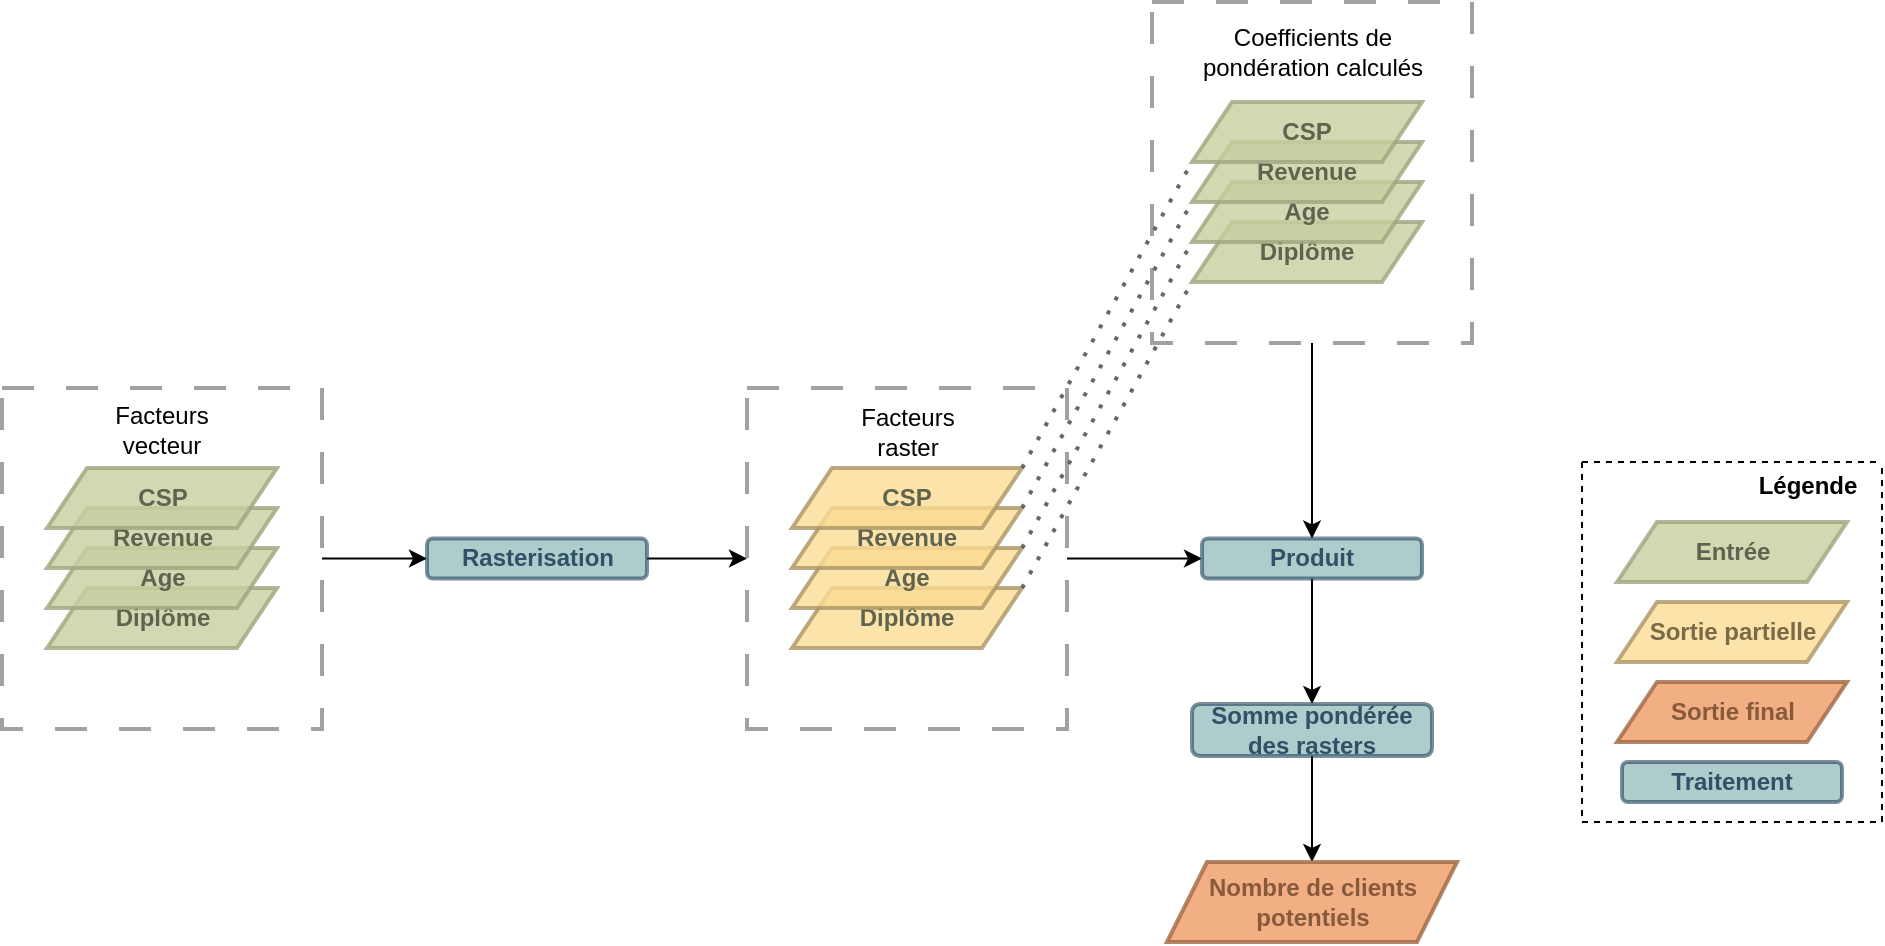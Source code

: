 <mxfile version="24.4.0" type="device" pages="2">
  <diagram id="-gbvRjfuyI5PVGIDZ1SA" name="Paysage">
    <mxGraphModel dx="1455" dy="764" grid="1" gridSize="10" guides="1" tooltips="1" connect="1" arrows="1" fold="1" page="1" pageScale="1" pageWidth="1169" pageHeight="827" math="0" shadow="0">
      <root>
        <mxCell id="0" />
        <mxCell id="1" parent="0" />
        <mxCell id="HfjBokpvjYk3eBW2MoY7-22" value="" style="rounded=0;whiteSpace=wrap;html=1;dashed=1;dashPattern=8 8;strokeColor=#A1A1A1;fillColor=none;gradientColor=none;strokeWidth=2;" vertex="1" parent="1">
          <mxGeometry x="595" y="50" width="160" height="170.5" as="geometry" />
        </mxCell>
        <mxCell id="HfjBokpvjYk3eBW2MoY7-2" value="" style="rounded=0;whiteSpace=wrap;html=1;dashed=1;dashPattern=8 8;strokeColor=#A1A1A1;fillColor=none;gradientColor=none;strokeWidth=2;" vertex="1" parent="1">
          <mxGeometry x="20" y="243" width="160" height="170.5" as="geometry" />
        </mxCell>
        <mxCell id="HfjBokpvjYk3eBW2MoY7-26" style="edgeStyle=orthogonalEdgeStyle;rounded=0;orthogonalLoop=1;jettySize=auto;html=1;entryX=0;entryY=0.5;entryDx=0;entryDy=0;" edge="1" parent="1" source="HfjBokpvjYk3eBW2MoY7-11" target="HfjBokpvjYk3eBW2MoY7-15">
          <mxGeometry relative="1" as="geometry" />
        </mxCell>
        <mxCell id="HfjBokpvjYk3eBW2MoY7-11" value="" style="rounded=0;whiteSpace=wrap;html=1;dashed=1;dashPattern=8 8;strokeColor=#A1A1A1;fillColor=none;gradientColor=none;strokeWidth=2;" vertex="1" parent="1">
          <mxGeometry x="392.5" y="243" width="160" height="170.5" as="geometry" />
        </mxCell>
        <mxCell id="qy1FdiIRXcMt11mclUH_-4" value="&lt;font color=&quot;#60634d&quot;&gt;Diplôme&lt;/font&gt;" style="shape=parallelogram;perimeter=parallelogramPerimeter;whiteSpace=wrap;html=1;fixedSize=1;fillColor=#C8CFA0;strokeColor=#A0A680;strokeWidth=2;fontStyle=1;fontColor=#99CCFF;align=center;verticalAlign=middle;fontFamily=Helvetica;fontSize=12;opacity=80;" parent="1" vertex="1">
          <mxGeometry x="42.5" y="343" width="115" height="30" as="geometry" />
        </mxCell>
        <mxCell id="qy1FdiIRXcMt11mclUH_-3" value="&lt;font color=&quot;#60634d&quot;&gt;Age&lt;/font&gt;" style="shape=parallelogram;perimeter=parallelogramPerimeter;whiteSpace=wrap;html=1;fixedSize=1;fillColor=#C8CFA0;strokeColor=#A0A680;strokeWidth=2;fontStyle=1;fontColor=#99CCFF;align=center;verticalAlign=middle;fontFamily=Helvetica;fontSize=12;opacity=80;" parent="1" vertex="1">
          <mxGeometry x="42.5" y="323" width="115" height="30" as="geometry" />
        </mxCell>
        <mxCell id="qy1FdiIRXcMt11mclUH_-2" value="&lt;font color=&quot;#60634d&quot;&gt;Revenue&lt;/font&gt;" style="shape=parallelogram;perimeter=parallelogramPerimeter;whiteSpace=wrap;html=1;fixedSize=1;fillColor=#C8CFA0;strokeColor=#A0A680;strokeWidth=2;fontStyle=1;fontColor=#99CCFF;align=center;verticalAlign=middle;fontFamily=Helvetica;fontSize=12;opacity=80;" parent="1" vertex="1">
          <mxGeometry x="42.5" y="303" width="115" height="30" as="geometry" />
        </mxCell>
        <mxCell id="FReqguICxLN7kOlpUNlB-2" value="" style="swimlane;startSize=0;dashed=1;strokeWidth=1;perimeterSpacing=1;" parent="1" vertex="1">
          <mxGeometry x="810" y="280" width="150" height="180" as="geometry">
            <mxRectangle x="860" y="340" width="50" height="40" as="alternateBounds" />
          </mxGeometry>
        </mxCell>
        <mxCell id="FReqguICxLN7kOlpUNlB-5" value="&lt;font size=&quot;1&quot; style=&quot;&quot;&gt;&lt;b style=&quot;font-size: 12px;&quot;&gt;Légende&lt;/b&gt;&lt;/font&gt;" style="text;html=1;strokeColor=none;fillColor=none;align=center;verticalAlign=middle;whiteSpace=wrap;rounded=0;fontSize=11;" parent="FReqguICxLN7kOlpUNlB-2" vertex="1">
          <mxGeometry x="83" y="2" width="60" height="20" as="geometry" />
        </mxCell>
        <mxCell id="n_8uHTCpacEEThIwP_uq-5" value="&lt;font color=&quot;#60634d&quot;&gt;Entrée&lt;/font&gt;" style="shape=parallelogram;perimeter=parallelogramPerimeter;whiteSpace=wrap;html=1;fixedSize=1;fillColor=#C8CFA0;strokeColor=#A0A680;strokeWidth=2;fontStyle=1;fontColor=#99CCFF;align=center;verticalAlign=middle;fontFamily=Helvetica;fontSize=12;opacity=80;" parent="FReqguICxLN7kOlpUNlB-2" vertex="1">
          <mxGeometry x="17.5" y="30" width="115" height="30" as="geometry" />
        </mxCell>
        <mxCell id="n_8uHTCpacEEThIwP_uq-6" value="&lt;font color=&quot;#6b5d3f&quot;&gt;Sortie partielle&lt;/font&gt;" style="shape=parallelogram;perimeter=parallelogramPerimeter;whiteSpace=wrap;html=1;fixedSize=1;fillColor=#FCDC94;strokeColor=#AB9565;strokeWidth=2;fontStyle=1;fontColor=#AB9565;opacity=80;textOpacity=90;" parent="FReqguICxLN7kOlpUNlB-2" vertex="1">
          <mxGeometry x="17.5" y="70" width="115" height="30" as="geometry" />
        </mxCell>
        <mxCell id="n_8uHTCpacEEThIwP_uq-7" value="&lt;font color=&quot;#7d5135&quot;&gt;Sortie final&lt;/font&gt;" style="shape=parallelogram;perimeter=parallelogramPerimeter;whiteSpace=wrap;html=1;fixedSize=1;fillColor=#EF9C66;strokeColor=#A16845;strokeWidth=2;fontStyle=1;fontColor=#B5764D;opacity=80;textOpacity=90;" parent="FReqguICxLN7kOlpUNlB-2" vertex="1">
          <mxGeometry x="17.5" y="110" width="115" height="30" as="geometry" />
        </mxCell>
        <mxCell id="n_8uHTCpacEEThIwP_uq-8" value="&lt;font color=&quot;#23445d&quot;&gt;Traitement&lt;/font&gt;" style="rounded=1;whiteSpace=wrap;html=1;fillColor=#78ABA8;strokeColor=#23445d;strokeWidth=2;fontStyle=1;fontColor=default;align=center;verticalAlign=middle;fontFamily=Helvetica;fontSize=12;opacity=60;textOpacity=90;" parent="FReqguICxLN7kOlpUNlB-2" vertex="1">
          <mxGeometry x="20" y="150" width="110" height="20" as="geometry" />
        </mxCell>
        <mxCell id="qy1FdiIRXcMt11mclUH_-1" value="&lt;font color=&quot;#60634d&quot;&gt;CSP&lt;/font&gt;" style="shape=parallelogram;perimeter=parallelogramPerimeter;whiteSpace=wrap;html=1;fixedSize=1;fillColor=#C8CFA0;strokeColor=#A0A680;strokeWidth=2;fontStyle=1;fontColor=#99CCFF;align=center;verticalAlign=middle;fontFamily=Helvetica;fontSize=12;opacity=80;" parent="1" vertex="1">
          <mxGeometry x="42.5" y="283" width="115" height="30" as="geometry" />
        </mxCell>
        <mxCell id="HfjBokpvjYk3eBW2MoY7-4" style="edgeStyle=orthogonalEdgeStyle;rounded=0;orthogonalLoop=1;jettySize=auto;html=1;entryX=0;entryY=0.5;entryDx=0;entryDy=0;" edge="1" parent="1" source="HfjBokpvjYk3eBW2MoY7-2" target="HfjBokpvjYk3eBW2MoY7-6">
          <mxGeometry relative="1" as="geometry">
            <mxPoint x="292.5" y="328.25" as="targetPoint" />
          </mxGeometry>
        </mxCell>
        <mxCell id="HfjBokpvjYk3eBW2MoY7-3" value="Facteurs vecteur" style="text;html=1;align=center;verticalAlign=middle;whiteSpace=wrap;rounded=0;" vertex="1" parent="1">
          <mxGeometry x="70" y="250" width="60" height="27" as="geometry" />
        </mxCell>
        <mxCell id="HfjBokpvjYk3eBW2MoY7-13" style="edgeStyle=orthogonalEdgeStyle;rounded=0;orthogonalLoop=1;jettySize=auto;html=1;entryX=0;entryY=0.5;entryDx=0;entryDy=0;" edge="1" parent="1" source="HfjBokpvjYk3eBW2MoY7-6" target="HfjBokpvjYk3eBW2MoY7-11">
          <mxGeometry relative="1" as="geometry" />
        </mxCell>
        <mxCell id="HfjBokpvjYk3eBW2MoY7-6" value="&lt;font color=&quot;#23445d&quot;&gt;Rasterisation&lt;/font&gt;" style="rounded=1;whiteSpace=wrap;html=1;fillColor=#78ABA8;strokeColor=#23445d;strokeWidth=2;fontStyle=1;fontColor=default;align=center;verticalAlign=middle;fontFamily=Helvetica;fontSize=12;opacity=60;textOpacity=90;" vertex="1" parent="1">
          <mxGeometry x="232.5" y="318.25" width="110" height="20" as="geometry" />
        </mxCell>
        <mxCell id="HfjBokpvjYk3eBW2MoY7-7" value="&lt;font color=&quot;#60634d&quot;&gt;Diplôme&lt;/font&gt;" style="shape=parallelogram;perimeter=parallelogramPerimeter;whiteSpace=wrap;html=1;fixedSize=1;fillColor=#FCDC94;strokeColor=#AB9565;strokeWidth=2;fontStyle=1;fontColor=#99CCFF;align=center;verticalAlign=middle;fontFamily=Helvetica;fontSize=12;opacity=80;" vertex="1" parent="1">
          <mxGeometry x="415" y="343" width="115" height="30" as="geometry" />
        </mxCell>
        <mxCell id="HfjBokpvjYk3eBW2MoY7-8" value="&lt;font color=&quot;#60634d&quot;&gt;Age&lt;/font&gt;" style="shape=parallelogram;perimeter=parallelogramPerimeter;whiteSpace=wrap;html=1;fixedSize=1;fillColor=#FCDC94;strokeColor=#AB9565;strokeWidth=2;fontStyle=1;fontColor=#99CCFF;align=center;verticalAlign=middle;fontFamily=Helvetica;fontSize=12;opacity=80;" vertex="1" parent="1">
          <mxGeometry x="415" y="323" width="115" height="30" as="geometry" />
        </mxCell>
        <mxCell id="HfjBokpvjYk3eBW2MoY7-9" value="&lt;font color=&quot;#60634d&quot;&gt;Revenue&lt;/font&gt;" style="shape=parallelogram;perimeter=parallelogramPerimeter;whiteSpace=wrap;html=1;fixedSize=1;fillColor=#FCDC94;strokeColor=#AB9565;strokeWidth=2;fontStyle=1;fontColor=#99CCFF;align=center;verticalAlign=middle;fontFamily=Helvetica;fontSize=12;opacity=80;" vertex="1" parent="1">
          <mxGeometry x="415" y="303" width="115" height="30" as="geometry" />
        </mxCell>
        <mxCell id="HfjBokpvjYk3eBW2MoY7-10" value="&lt;font color=&quot;#60634d&quot;&gt;CSP&lt;/font&gt;" style="shape=parallelogram;perimeter=parallelogramPerimeter;whiteSpace=wrap;html=1;fixedSize=1;fillColor=#FCDC94;strokeColor=#AB9565;strokeWidth=2;fontStyle=1;fontColor=#99CCFF;align=center;verticalAlign=middle;fontFamily=Helvetica;fontSize=12;opacity=80;" vertex="1" parent="1">
          <mxGeometry x="415" y="283" width="115" height="30" as="geometry" />
        </mxCell>
        <mxCell id="HfjBokpvjYk3eBW2MoY7-12" value="Facteurs raster" style="text;html=1;align=center;verticalAlign=middle;whiteSpace=wrap;rounded=0;" vertex="1" parent="1">
          <mxGeometry x="442.5" y="250" width="60" height="30" as="geometry" />
        </mxCell>
        <mxCell id="HfjBokpvjYk3eBW2MoY7-37" style="edgeStyle=orthogonalEdgeStyle;rounded=0;orthogonalLoop=1;jettySize=auto;html=1;entryX=0.5;entryY=0;entryDx=0;entryDy=0;" edge="1" parent="1" source="HfjBokpvjYk3eBW2MoY7-15" target="HfjBokpvjYk3eBW2MoY7-28">
          <mxGeometry relative="1" as="geometry" />
        </mxCell>
        <mxCell id="HfjBokpvjYk3eBW2MoY7-15" value="&lt;font color=&quot;#23445d&quot;&gt;Produit&lt;/font&gt;" style="rounded=1;whiteSpace=wrap;html=1;fillColor=#78ABA8;strokeColor=#23445d;strokeWidth=2;fontStyle=1;fontColor=default;align=center;verticalAlign=middle;fontFamily=Helvetica;fontSize=12;opacity=60;textOpacity=90;" vertex="1" parent="1">
          <mxGeometry x="620" y="318.25" width="110" height="20" as="geometry" />
        </mxCell>
        <mxCell id="HfjBokpvjYk3eBW2MoY7-17" value="&lt;font color=&quot;#60634d&quot;&gt;Diplôme&lt;/font&gt;" style="shape=parallelogram;perimeter=parallelogramPerimeter;whiteSpace=wrap;html=1;fixedSize=1;fillColor=#C8CFA0;strokeColor=#A0A680;strokeWidth=2;fontStyle=1;fontColor=#99CCFF;align=center;verticalAlign=middle;fontFamily=Helvetica;fontSize=12;opacity=80;" vertex="1" parent="1">
          <mxGeometry x="615" y="160" width="115" height="30" as="geometry" />
        </mxCell>
        <mxCell id="HfjBokpvjYk3eBW2MoY7-18" value="&lt;font color=&quot;#60634d&quot;&gt;Age&lt;/font&gt;" style="shape=parallelogram;perimeter=parallelogramPerimeter;whiteSpace=wrap;html=1;fixedSize=1;fillColor=#C8CFA0;strokeColor=#A0A680;strokeWidth=2;fontStyle=1;fontColor=#99CCFF;align=center;verticalAlign=middle;fontFamily=Helvetica;fontSize=12;opacity=80;" vertex="1" parent="1">
          <mxGeometry x="615" y="140" width="115" height="30" as="geometry" />
        </mxCell>
        <mxCell id="HfjBokpvjYk3eBW2MoY7-19" value="&lt;font color=&quot;#60634d&quot;&gt;Revenue&lt;/font&gt;" style="shape=parallelogram;perimeter=parallelogramPerimeter;whiteSpace=wrap;html=1;fixedSize=1;fillColor=#C8CFA0;strokeColor=#A0A680;strokeWidth=2;fontStyle=1;fontColor=#99CCFF;align=center;verticalAlign=middle;fontFamily=Helvetica;fontSize=12;opacity=80;" vertex="1" parent="1">
          <mxGeometry x="615" y="120" width="115" height="30" as="geometry" />
        </mxCell>
        <mxCell id="HfjBokpvjYk3eBW2MoY7-20" value="&lt;font color=&quot;#60634d&quot;&gt;CSP&lt;/font&gt;" style="shape=parallelogram;perimeter=parallelogramPerimeter;whiteSpace=wrap;html=1;fixedSize=1;fillColor=#C8CFA0;strokeColor=#A0A680;strokeWidth=2;fontStyle=1;fontColor=#99CCFF;align=center;verticalAlign=middle;fontFamily=Helvetica;fontSize=12;opacity=80;" vertex="1" parent="1">
          <mxGeometry x="615" y="100" width="115" height="30" as="geometry" />
        </mxCell>
        <mxCell id="HfjBokpvjYk3eBW2MoY7-23" style="edgeStyle=orthogonalEdgeStyle;rounded=0;orthogonalLoop=1;jettySize=auto;html=1;entryX=0.5;entryY=0;entryDx=0;entryDy=0;" edge="1" parent="1" source="HfjBokpvjYk3eBW2MoY7-22" target="HfjBokpvjYk3eBW2MoY7-15">
          <mxGeometry relative="1" as="geometry" />
        </mxCell>
        <mxCell id="HfjBokpvjYk3eBW2MoY7-27" value="Coefficients de pondération calculés" style="text;html=1;align=center;verticalAlign=middle;whiteSpace=wrap;rounded=0;" vertex="1" parent="1">
          <mxGeometry x="612.5" y="60.25" width="125" height="29.75" as="geometry" />
        </mxCell>
        <mxCell id="HfjBokpvjYk3eBW2MoY7-39" style="edgeStyle=orthogonalEdgeStyle;rounded=0;orthogonalLoop=1;jettySize=auto;html=1;entryX=0.5;entryY=0;entryDx=0;entryDy=0;" edge="1" parent="1" source="HfjBokpvjYk3eBW2MoY7-28" target="HfjBokpvjYk3eBW2MoY7-34">
          <mxGeometry relative="1" as="geometry" />
        </mxCell>
        <mxCell id="HfjBokpvjYk3eBW2MoY7-28" value="&lt;font color=&quot;#23445d&quot;&gt;Somme pondérée des rasters&lt;/font&gt;" style="rounded=1;whiteSpace=wrap;html=1;fillColor=#78ABA8;strokeColor=#23445d;strokeWidth=2;fontStyle=1;fontColor=default;align=center;verticalAlign=middle;fontFamily=Helvetica;fontSize=12;opacity=60;textOpacity=90;" vertex="1" parent="1">
          <mxGeometry x="615" y="401" width="120" height="26" as="geometry" />
        </mxCell>
        <mxCell id="HfjBokpvjYk3eBW2MoY7-30" value="" style="endArrow=none;dashed=1;html=1;dashPattern=1 3;strokeWidth=2;rounded=0;entryX=0;entryY=1;entryDx=0;entryDy=0;exitX=1;exitY=0;exitDx=0;exitDy=0;fillColor=#f5f5f5;strokeColor=#666666;" edge="1" parent="1" source="HfjBokpvjYk3eBW2MoY7-10" target="HfjBokpvjYk3eBW2MoY7-20">
          <mxGeometry width="50" height="50" relative="1" as="geometry">
            <mxPoint x="500" y="283" as="sourcePoint" />
            <mxPoint x="550" y="233" as="targetPoint" />
          </mxGeometry>
        </mxCell>
        <mxCell id="HfjBokpvjYk3eBW2MoY7-31" value="" style="endArrow=none;dashed=1;html=1;dashPattern=1 3;strokeWidth=2;rounded=0;exitX=1;exitY=0;exitDx=0;exitDy=0;entryX=0;entryY=1;entryDx=0;entryDy=0;fillColor=#f5f5f5;strokeColor=#666666;" edge="1" parent="1" source="HfjBokpvjYk3eBW2MoY7-9" target="HfjBokpvjYk3eBW2MoY7-19">
          <mxGeometry width="50" height="50" relative="1" as="geometry">
            <mxPoint x="560" y="280" as="sourcePoint" />
            <mxPoint x="610" y="230" as="targetPoint" />
          </mxGeometry>
        </mxCell>
        <mxCell id="HfjBokpvjYk3eBW2MoY7-32" value="" style="endArrow=none;dashed=1;html=1;dashPattern=1 3;strokeWidth=2;rounded=0;exitX=1;exitY=0;exitDx=0;exitDy=0;entryX=0;entryY=1;entryDx=0;entryDy=0;fillColor=#f5f5f5;strokeColor=#666666;" edge="1" parent="1" source="HfjBokpvjYk3eBW2MoY7-8" target="HfjBokpvjYk3eBW2MoY7-18">
          <mxGeometry width="50" height="50" relative="1" as="geometry">
            <mxPoint x="560" y="280" as="sourcePoint" />
            <mxPoint x="610" y="230" as="targetPoint" />
          </mxGeometry>
        </mxCell>
        <mxCell id="HfjBokpvjYk3eBW2MoY7-33" value="" style="endArrow=none;dashed=1;html=1;dashPattern=1 3;strokeWidth=2;rounded=0;exitX=1;exitY=0;exitDx=0;exitDy=0;entryX=0;entryY=1;entryDx=0;entryDy=0;fillColor=#f5f5f5;strokeColor=#666666;" edge="1" parent="1" source="HfjBokpvjYk3eBW2MoY7-7" target="HfjBokpvjYk3eBW2MoY7-17">
          <mxGeometry width="50" height="50" relative="1" as="geometry">
            <mxPoint x="560" y="280" as="sourcePoint" />
            <mxPoint x="610" y="230" as="targetPoint" />
          </mxGeometry>
        </mxCell>
        <mxCell id="HfjBokpvjYk3eBW2MoY7-34" value="&lt;font color=&quot;#7d5135&quot;&gt;Nombre de clients potentiels&lt;/font&gt;" style="shape=parallelogram;perimeter=parallelogramPerimeter;whiteSpace=wrap;html=1;fixedSize=1;fillColor=#EF9C66;strokeColor=#A16845;strokeWidth=2;fontStyle=1;fontColor=#B5764D;opacity=80;textOpacity=90;" vertex="1" parent="1">
          <mxGeometry x="602.5" y="480" width="145" height="40" as="geometry" />
        </mxCell>
      </root>
    </mxGraphModel>
  </diagram>
  <diagram name="Portrait" id="Uk1ItWZ94pd6g9aPu8x0">
    <mxGraphModel grid="1" page="1" gridSize="10" guides="1" tooltips="1" connect="1" arrows="1" fold="1" pageScale="1" pageWidth="1169" pageHeight="827" background="none" math="0" shadow="0">
      <root>
        <mxCell id="0" />
        <mxCell id="1" parent="0" />
        <mxCell id="p4yHd_IoO0GRbVISugNZ-3" value="" style="shape=parallelogram;perimeter=parallelogramPerimeter;whiteSpace=wrap;html=1;fixedSize=1;fillColor=#CCE5FF;strokeColor=#66B2FF;strokeWidth=2;fontStyle=1;fontColor=#99CCFF;" vertex="1" parent="1">
          <mxGeometry x="40" y="46" width="120" height="45" as="geometry" />
        </mxCell>
        <mxCell id="p4yHd_IoO0GRbVISugNZ-87" value="" style="swimlane;startSize=0;dashed=1;strokeWidth=1;perimeterSpacing=1;" vertex="1" parent="1">
          <mxGeometry x="30" y="510" width="160" height="210" as="geometry">
            <mxRectangle x="15" y="550" width="50" height="40" as="alternateBounds" />
          </mxGeometry>
        </mxCell>
        <mxCell id="p4yHd_IoO0GRbVISugNZ-76" value="Sortie partie" style="shape=parallelogram;perimeter=parallelogramPerimeter;whiteSpace=wrap;html=1;fixedSize=1;fillColor=#CCFFCC;strokeColor=#009900;strokeWidth=2;fontStyle=1;fontColor=#006600;" vertex="1" parent="p4yHd_IoO0GRbVISugNZ-87">
          <mxGeometry x="30" y="90" width="110" height="30" as="geometry" />
        </mxCell>
        <mxCell id="p4yHd_IoO0GRbVISugNZ-60" value="&lt;font color=&quot;#004491&quot;&gt;Entrée&lt;/font&gt;" style="shape=parallelogram;perimeter=parallelogramPerimeter;whiteSpace=wrap;html=1;fixedSize=1;fillColor=#CCE5FF;strokeColor=#66B2FF;strokeWidth=2;fontStyle=1;fontColor=#99CCFF;" vertex="1" parent="p4yHd_IoO0GRbVISugNZ-87">
          <mxGeometry x="30" y="50" width="110" height="30" as="geometry" />
        </mxCell>
        <mxCell id="p4yHd_IoO0GRbVISugNZ-88" value="&lt;font style=&quot;font-size: 15px;&quot;&gt;&lt;b&gt;Légende&lt;/b&gt;&lt;/font&gt;" style="text;html=1;strokeColor=none;fillColor=none;align=center;verticalAlign=middle;whiteSpace=wrap;rounded=0;" vertex="1" parent="p4yHd_IoO0GRbVISugNZ-87">
          <mxGeometry y="10" width="75" height="30" as="geometry" />
        </mxCell>
        <mxCell id="p4yHd_IoO0GRbVISugNZ-75" value="Traitement" style="rounded=1;whiteSpace=wrap;html=1;fillColor=#FFCCCC;strokeColor=#FF9999;strokeWidth=2;fontStyle=1;fontColor=#660000;" vertex="1" parent="p4yHd_IoO0GRbVISugNZ-87">
          <mxGeometry x="30" y="170" width="100" height="20" as="geometry" />
        </mxCell>
        <mxCell id="64QyZlruJRFiGi9GUUAa-48" value="&lt;font color=&quot;#7f6315&quot;&gt;Sortie final&lt;br&gt;&lt;/font&gt;" style="shape=parallelogram;perimeter=parallelogramPerimeter;whiteSpace=wrap;html=1;fixedSize=1;fillColor=#fff2cc;strokeColor=#cb9b2a;strokeWidth=2;fontStyle=1;" vertex="1" parent="p4yHd_IoO0GRbVISugNZ-87">
          <mxGeometry x="25" y="130" width="110" height="30" as="geometry" />
        </mxCell>
        <mxCell id="yboB7hye_Gtw3f_Axh3L-13" style="edgeStyle=orthogonalEdgeStyle;rounded=0;orthogonalLoop=1;jettySize=auto;html=1;" edge="1" parent="1" source="64QyZlruJRFiGi9GUUAa-101" target="aZ8XBkIxwnrdvl8guLjz-16">
          <mxGeometry relative="1" as="geometry" />
        </mxCell>
        <mxCell id="64QyZlruJRFiGi9GUUAa-101" value="mask&lt;div&gt;(quality bits)&lt;/div&gt;" style="rounded=1;whiteSpace=wrap;html=1;fillColor=#FFCCCC;strokeColor=#FF9999;strokeWidth=2;fontStyle=1;fontColor=#660000;" vertex="1" parent="1">
          <mxGeometry x="129.5" y="150" width="110" height="45" as="geometry" />
        </mxCell>
        <mxCell id="aZ8XBkIxwnrdvl8guLjz-1" value="" style="shape=parallelogram;perimeter=parallelogramPerimeter;whiteSpace=wrap;html=1;fixedSize=1;fillColor=#CCE5FF;strokeColor=#66B2FF;strokeWidth=2;fontStyle=1;fontColor=#99CCFF;" vertex="1" parent="1">
          <mxGeometry x="43" y="51" width="120" height="45" as="geometry" />
        </mxCell>
        <mxCell id="aZ8XBkIxwnrdvl8guLjz-5" value="" style="shape=parallelogram;perimeter=parallelogramPerimeter;whiteSpace=wrap;html=1;fixedSize=1;fillColor=#CCFFCC;strokeColor=#009900;strokeWidth=2;fontStyle=1;fontColor=#006600;" vertex="1" parent="1">
          <mxGeometry x="104.5" y="367" width="142" height="45" as="geometry" />
        </mxCell>
        <mxCell id="yboB7hye_Gtw3f_Axh3L-9" style="edgeStyle=orthogonalEdgeStyle;rounded=0;orthogonalLoop=1;jettySize=auto;html=1;" edge="1" parent="1" source="aZ8XBkIxwnrdvl8guLjz-6" target="64QyZlruJRFiGi9GUUAa-101">
          <mxGeometry relative="1" as="geometry">
            <Array as="points">
              <mxPoint x="106" y="120" />
              <mxPoint x="185" y="120" />
            </Array>
          </mxGeometry>
        </mxCell>
        <mxCell id="aZ8XBkIxwnrdvl8guLjz-6" value="&lt;font color=&quot;#004491&quot;&gt;MODIS VI - EVI&lt;/font&gt;&lt;div&gt;&lt;font color=&quot;#004491&quot;&gt;(time series)&lt;/font&gt;&lt;/div&gt;" style="shape=parallelogram;perimeter=parallelogramPerimeter;whiteSpace=wrap;html=1;fixedSize=1;fillColor=#CCE5FF;strokeColor=#66B2FF;strokeWidth=2;fontStyle=1;fontColor=#99CCFF;" vertex="1" parent="1">
          <mxGeometry x="46" y="56" width="120" height="45" as="geometry" />
        </mxCell>
        <mxCell id="aZ8XBkIxwnrdvl8guLjz-10" value="" style="shape=parallelogram;perimeter=parallelogramPerimeter;whiteSpace=wrap;html=1;fixedSize=1;fillColor=#CCE5FF;strokeColor=#66B2FF;strokeWidth=2;fontStyle=1;fontColor=#99CCFF;" vertex="1" parent="1">
          <mxGeometry x="217.5" y="46" width="120" height="45" as="geometry" />
        </mxCell>
        <mxCell id="aZ8XBkIxwnrdvl8guLjz-11" value="" style="shape=parallelogram;perimeter=parallelogramPerimeter;whiteSpace=wrap;html=1;fixedSize=1;fillColor=#CCE5FF;strokeColor=#66B2FF;strokeWidth=2;fontStyle=1;fontColor=#99CCFF;" vertex="1" parent="1">
          <mxGeometry x="220.5" y="51" width="120" height="45" as="geometry" />
        </mxCell>
        <mxCell id="yboB7hye_Gtw3f_Axh3L-8" style="edgeStyle=orthogonalEdgeStyle;rounded=0;orthogonalLoop=1;jettySize=auto;html=1;entryX=0.5;entryY=0;entryDx=0;entryDy=0;" edge="1" parent="1" source="aZ8XBkIxwnrdvl8guLjz-12" target="64QyZlruJRFiGi9GUUAa-101">
          <mxGeometry relative="1" as="geometry">
            <Array as="points">
              <mxPoint x="284" y="120" />
              <mxPoint x="185" y="120" />
            </Array>
          </mxGeometry>
        </mxCell>
        <mxCell id="aZ8XBkIxwnrdvl8guLjz-12" value="&lt;font color=&quot;#004491&quot;&gt;MODIS QA&lt;/font&gt;&lt;div&gt;&lt;font color=&quot;#004491&quot;&gt;(time series)&lt;/font&gt;&lt;/div&gt;" style="shape=parallelogram;perimeter=parallelogramPerimeter;whiteSpace=wrap;html=1;fixedSize=1;fillColor=#CCE5FF;strokeColor=#66B2FF;strokeWidth=2;fontStyle=1;fontColor=#99CCFF;" vertex="1" parent="1">
          <mxGeometry x="223.5" y="56" width="120" height="45" as="geometry" />
        </mxCell>
        <mxCell id="yboB7hye_Gtw3f_Axh3L-14" style="edgeStyle=orthogonalEdgeStyle;rounded=0;orthogonalLoop=1;jettySize=auto;html=1;" edge="1" parent="1" source="aZ8XBkIxwnrdvl8guLjz-16" target="aZ8XBkIxwnrdvl8guLjz-18">
          <mxGeometry relative="1" as="geometry" />
        </mxCell>
        <mxCell id="aZ8XBkIxwnrdvl8guLjz-16" value="max_consecutive&lt;div&gt;( &amp;lt; 12)&lt;/div&gt;" style="rounded=1;whiteSpace=wrap;html=1;fillColor=#FFCCCC;strokeColor=#FF9999;strokeWidth=2;fontStyle=1;fontColor=#660000;" vertex="1" parent="1">
          <mxGeometry x="129.5" y="220" width="110" height="45" as="geometry" />
        </mxCell>
        <mxCell id="aZ8XBkIxwnrdvl8guLjz-18" value="interpolation&lt;div&gt;(linear)&lt;/div&gt;" style="rounded=1;whiteSpace=wrap;html=1;fillColor=#FFCCCC;strokeColor=#FF9999;strokeWidth=2;fontStyle=1;fontColor=#660000;" vertex="1" parent="1">
          <mxGeometry x="129.5" y="290" width="110" height="45" as="geometry" />
        </mxCell>
        <mxCell id="JsP1ZduBvyLPINoLTS_t-8" style="edgeStyle=orthogonalEdgeStyle;rounded=0;orthogonalLoop=1;jettySize=auto;html=1;" edge="1" parent="1" source="aZ8XBkIxwnrdvl8guLjz-20" target="aZ8XBkIxwnrdvl8guLjz-21">
          <mxGeometry relative="1" as="geometry" />
        </mxCell>
        <mxCell id="aZ8XBkIxwnrdvl8guLjz-20" value="&lt;font color=&quot;#004491&quot;&gt;Annual Change&lt;/font&gt;&lt;div&gt;&lt;font color=&quot;#004491&quot;&gt;2020&lt;/font&gt;&lt;/div&gt;" style="shape=parallelogram;perimeter=parallelogramPerimeter;whiteSpace=wrap;html=1;fixedSize=1;fillColor=#CCE5FF;strokeColor=#66B2FF;strokeWidth=2;fontStyle=1;fontColor=#99CCFF;" vertex="1" parent="1">
          <mxGeometry x="431" y="60" width="120" height="45" as="geometry" />
        </mxCell>
        <mxCell id="JsP1ZduBvyLPINoLTS_t-9" style="edgeStyle=orthogonalEdgeStyle;rounded=0;orthogonalLoop=1;jettySize=auto;html=1;entryX=0.5;entryY=0;entryDx=0;entryDy=0;" edge="1" parent="1" source="aZ8XBkIxwnrdvl8guLjz-21" target="aZ8XBkIxwnrdvl8guLjz-25">
          <mxGeometry relative="1" as="geometry" />
        </mxCell>
        <mxCell id="aZ8XBkIxwnrdvl8guLjz-21" value="reclassify&amp;nbsp;&lt;div&gt;(undisturbed)&lt;/div&gt;" style="rounded=1;whiteSpace=wrap;html=1;fillColor=#FFCCCC;strokeColor=#FF9999;strokeWidth=2;fontStyle=1;fontColor=#660000;" vertex="1" parent="1">
          <mxGeometry x="436" y="160" width="110" height="45" as="geometry" />
        </mxCell>
        <mxCell id="JsP1ZduBvyLPINoLTS_t-10" style="edgeStyle=orthogonalEdgeStyle;rounded=0;orthogonalLoop=1;jettySize=auto;html=1;entryX=0.5;entryY=0;entryDx=0;entryDy=0;" edge="1" parent="1" source="aZ8XBkIxwnrdvl8guLjz-25" target="aZ8XBkIxwnrdvl8guLjz-32">
          <mxGeometry relative="1" as="geometry" />
        </mxCell>
        <mxCell id="aZ8XBkIxwnrdvl8guLjz-25" value="aggregate&lt;div&gt;( &amp;gt; 95% de forêt)&lt;/div&gt;" style="rounded=1;whiteSpace=wrap;html=1;fillColor=#FFCCCC;strokeColor=#FF9999;strokeWidth=2;fontStyle=1;fontColor=#660000;" vertex="1" parent="1">
          <mxGeometry x="436" y="249" width="110" height="41" as="geometry" />
        </mxCell>
        <mxCell id="aZ8XBkIxwnrdvl8guLjz-29" value="" style="shape=parallelogram;perimeter=parallelogramPerimeter;whiteSpace=wrap;html=1;fixedSize=1;fillColor=#CCFFCC;strokeColor=#009900;strokeWidth=2;fontStyle=1;fontColor=#006600;" vertex="1" parent="1">
          <mxGeometry x="108.5" y="374" width="142" height="45" as="geometry" />
        </mxCell>
        <mxCell id="JsP1ZduBvyLPINoLTS_t-11" style="edgeStyle=orthogonalEdgeStyle;rounded=0;orthogonalLoop=1;jettySize=auto;html=1;" edge="1" parent="1" source="aZ8XBkIxwnrdvl8guLjz-30" target="JsP1ZduBvyLPINoLTS_t-4">
          <mxGeometry relative="1" as="geometry" />
        </mxCell>
        <mxCell id="aZ8XBkIxwnrdvl8guLjz-30" value="EVI_filled" style="shape=parallelogram;perimeter=parallelogramPerimeter;whiteSpace=wrap;html=1;fixedSize=1;fillColor=#CCFFCC;strokeColor=#009900;strokeWidth=2;fontStyle=1;fontColor=#006600;" vertex="1" parent="1">
          <mxGeometry x="113.5" y="380" width="142" height="45" as="geometry" />
        </mxCell>
        <mxCell id="JsP1ZduBvyLPINoLTS_t-12" style="edgeStyle=orthogonalEdgeStyle;rounded=0;orthogonalLoop=1;jettySize=auto;html=1;" edge="1" parent="1" source="aZ8XBkIxwnrdvl8guLjz-32" target="JsP1ZduBvyLPINoLTS_t-4">
          <mxGeometry relative="1" as="geometry" />
        </mxCell>
        <mxCell id="aZ8XBkIxwnrdvl8guLjz-32" value="forest_cover_2020" style="shape=parallelogram;perimeter=parallelogramPerimeter;whiteSpace=wrap;html=1;fixedSize=1;fillColor=#CCFFCC;strokeColor=#009900;strokeWidth=2;fontStyle=1;fontColor=#006600;" vertex="1" parent="1">
          <mxGeometry x="420" y="380" width="142" height="45" as="geometry" />
        </mxCell>
        <mxCell id="aZ8XBkIxwnrdvl8guLjz-33" value="lissage&amp;nbsp;&lt;div&gt;Savitzky-Golay&lt;/div&gt;" style="rounded=1;whiteSpace=wrap;html=1;fillColor=#FFCCCC;strokeColor=#FF9999;strokeWidth=2;fontStyle=1;fontColor=#660000;" vertex="1" parent="1">
          <mxGeometry x="284.5" y="510" width="110" height="45" as="geometry" />
        </mxCell>
        <mxCell id="yboB7hye_Gtw3f_Axh3L-17" style="edgeStyle=orthogonalEdgeStyle;rounded=0;orthogonalLoop=1;jettySize=auto;html=1;" edge="1" parent="1" source="JsP1ZduBvyLPINoLTS_t-4" target="aZ8XBkIxwnrdvl8guLjz-33">
          <mxGeometry relative="1" as="geometry" />
        </mxCell>
        <mxCell id="JsP1ZduBvyLPINoLTS_t-4" value="mask" style="rounded=1;whiteSpace=wrap;html=1;fillColor=#FFCCCC;strokeColor=#FF9999;strokeWidth=2;fontStyle=1;fontColor=#660000;" vertex="1" parent="1">
          <mxGeometry x="284.5" y="428" width="110" height="40" as="geometry" />
        </mxCell>
        <mxCell id="yboB7hye_Gtw3f_Axh3L-1" value="" style="shape=parallelogram;perimeter=parallelogramPerimeter;whiteSpace=wrap;html=1;fixedSize=1;fillColor=#fff2cc;strokeColor=#cb9b2a;strokeWidth=2;fontStyle=1;" vertex="1" parent="1">
          <mxGeometry x="261.5" y="590" width="140" height="45" as="geometry" />
        </mxCell>
        <mxCell id="yboB7hye_Gtw3f_Axh3L-2" value="" style="shape=parallelogram;perimeter=parallelogramPerimeter;whiteSpace=wrap;html=1;fixedSize=1;fillColor=#fff2cc;strokeColor=#cb9b2a;strokeWidth=2;fontStyle=1;" vertex="1" parent="1">
          <mxGeometry x="265.5" y="595" width="140" height="45" as="geometry" />
        </mxCell>
        <mxCell id="yboB7hye_Gtw3f_Axh3L-4" value="&lt;font color=&quot;#7f6315&quot;&gt;EVI_smoothed&lt;/font&gt;" style="shape=parallelogram;perimeter=parallelogramPerimeter;whiteSpace=wrap;html=1;fixedSize=1;fillColor=#fff2cc;strokeColor=#cb9b2a;strokeWidth=2;fontStyle=1;" vertex="1" parent="1">
          <mxGeometry x="269.5" y="600" width="140" height="45" as="geometry" />
        </mxCell>
        <mxCell id="yboB7hye_Gtw3f_Axh3L-16" style="edgeStyle=orthogonalEdgeStyle;rounded=0;orthogonalLoop=1;jettySize=auto;html=1;" edge="1" parent="1" source="aZ8XBkIxwnrdvl8guLjz-18" target="aZ8XBkIxwnrdvl8guLjz-30">
          <mxGeometry relative="1" as="geometry" />
        </mxCell>
        <mxCell id="yboB7hye_Gtw3f_Axh3L-19" style="edgeStyle=orthogonalEdgeStyle;rounded=0;orthogonalLoop=1;jettySize=auto;html=1;" edge="1" parent="1" source="aZ8XBkIxwnrdvl8guLjz-33" target="yboB7hye_Gtw3f_Axh3L-4">
          <mxGeometry relative="1" as="geometry" />
        </mxCell>
      </root>
    </mxGraphModel>
  </diagram>
</mxfile>
